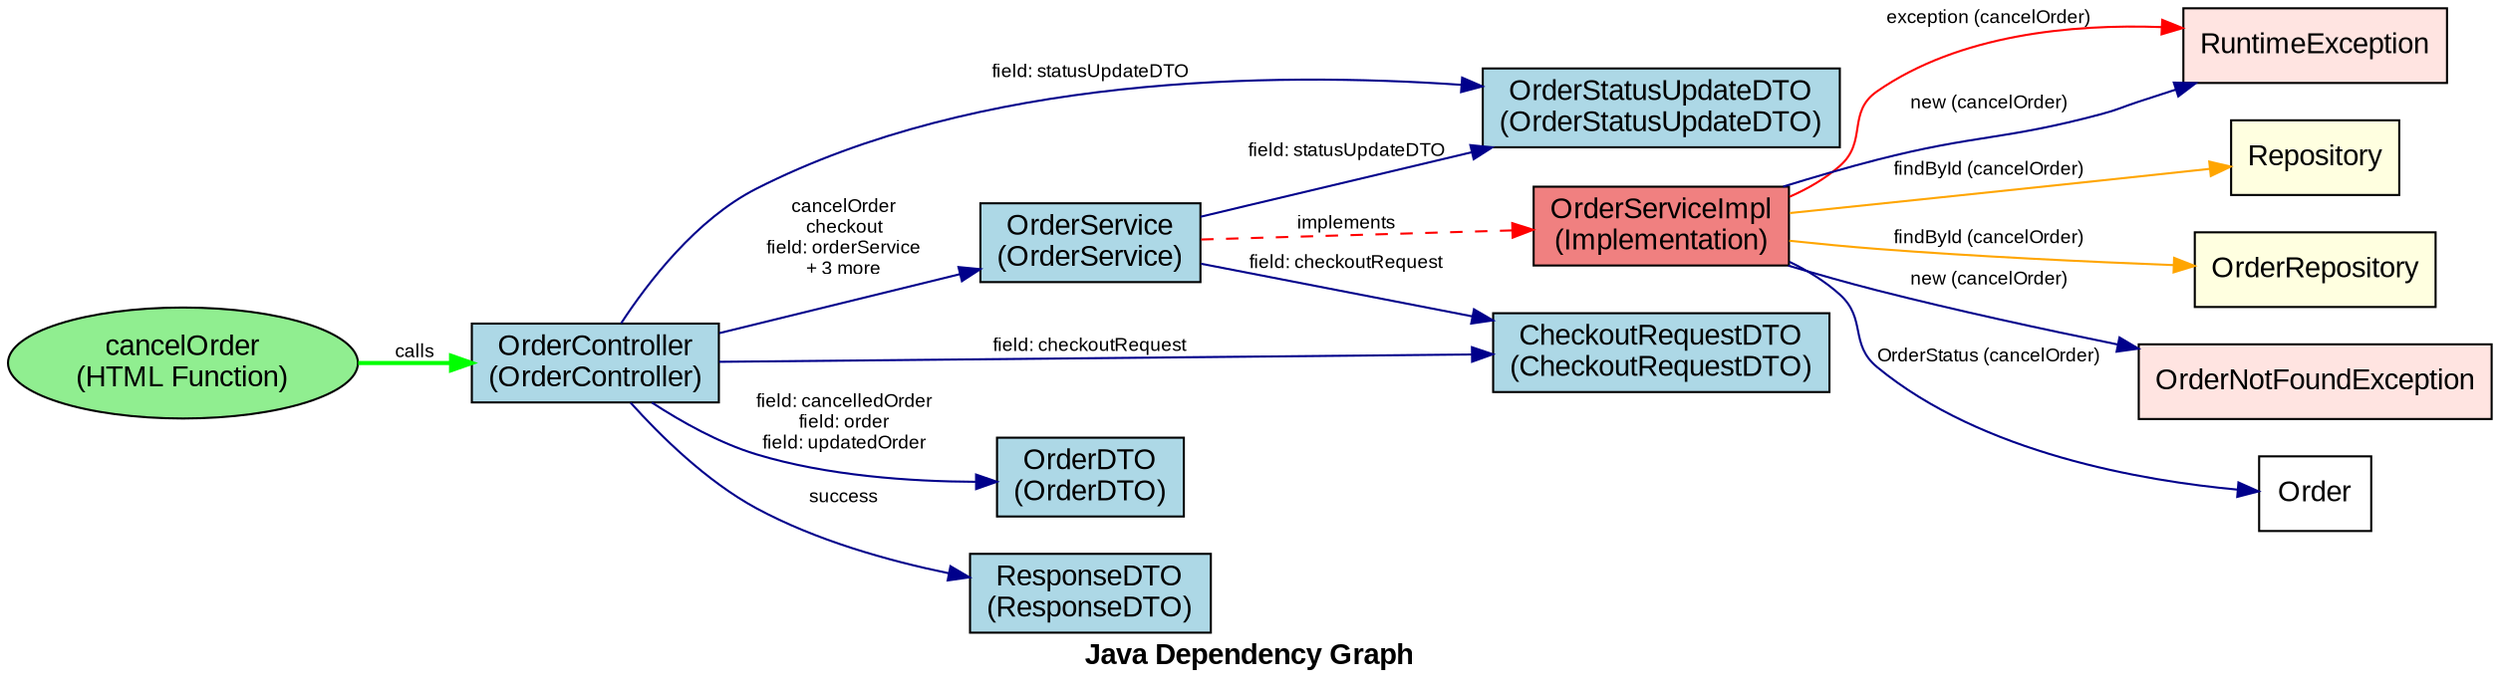 digraph JavaDependencies {
    rankdir=LR;
    node [shape=box, style=filled, fillcolor=lightblue, fontname="Arial"];
    edge [fontname="Arial", fontsize=9, color=darkblue];
    graph [fontname="Arial Bold", fontsize=14, label="Java Dependency Graph"];

    "OrderStatusUpdateDTO" [label="OrderStatusUpdateDTO\n(OrderStatusUpdateDTO)", URL="javascript:showNodeInfo('OrderStatusUpdateDTO')", fillcolor="lightblue"];
    "CheckoutRequestDTO" [label="CheckoutRequestDTO\n(CheckoutRequestDTO)", URL="javascript:showNodeInfo('CheckoutRequestDTO')", fillcolor="lightblue"];
    "OrderController" [label="OrderController\n(OrderController)", URL="javascript:showNodeInfo('OrderController')", fillcolor="lightblue"];
    "OrderDTO" [label="OrderDTO\n(OrderDTO)", URL="javascript:showNodeInfo('OrderDTO')", fillcolor="lightblue"];
    "ResponseDTO" [label="ResponseDTO\n(ResponseDTO)", URL="javascript:showNodeInfo('ResponseDTO')", fillcolor="lightblue"];
    "OrderService" [label="OrderService\n(OrderService)", URL="javascript:showNodeInfo('OrderService')", fillcolor="lightblue"];

    // Dependencies with method calls
    "OrderController" -> "ResponseDTO" [label="success", URL="javascript:showEdgeInfo('OrderController', 'ResponseDTO')"];
    "OrderController" -> "OrderService" [label="cancelOrder\ncheckout\nfield: orderService\n+ 3 more", URL="javascript:showEdgeInfo('OrderController', 'OrderService')"];
    "OrderController" -> "OrderDTO" [label="field: cancelledOrder\nfield: order\nfield: updatedOrder", URL="javascript:showEdgeInfo('OrderController', 'OrderDTO')"];
    "OrderController" -> "CheckoutRequestDTO" [label="field: checkoutRequest", URL="javascript:showEdgeInfo('OrderController', 'CheckoutRequestDTO')"];
    "OrderController" -> "OrderStatusUpdateDTO" [label="field: statusUpdateDTO", URL="javascript:showEdgeInfo('OrderController', 'OrderStatusUpdateDTO')"];
    "OrderService" -> "CheckoutRequestDTO" [label="field: checkoutRequest", URL="javascript:showEdgeInfo('OrderService', 'CheckoutRequestDTO')"];
    "OrderService" -> "OrderStatusUpdateDTO" [label="field: statusUpdateDTO", URL="javascript:showEdgeInfo('OrderService', 'OrderStatusUpdateDTO')"];

    // Service Implementation Nodes
    "OrderServiceImpl" [label="OrderServiceImpl\n(Implementation)", URL="javascript:showNodeInfo('OrderServiceImpl')", fillcolor="lightcoral", shape="box"];
    "OrderService" -> "OrderServiceImpl" [label="implements", URL="javascript:showEdgeInfo('OrderService', 'OrderServiceImpl')", color="red", style="dashed"];

    // cancelOrder method dependencies in OrderServiceImpl
    "RuntimeException" [label="RuntimeException", URL="javascript:showNodeInfo('RuntimeException')", fillcolor="mistyrose", shape="box"];
    "OrderServiceImpl" -> "RuntimeException" [label="exception (cancelOrder)", URL="javascript:showEdgeInfo('OrderServiceImpl', 'RuntimeException')", color="red"];
    "Repository" [label="Repository", URL="javascript:showNodeInfo('Repository')", fillcolor="lightyellow", shape="box"];
    "OrderServiceImpl" -> "Repository" [label="findById (cancelOrder)", URL="javascript:showEdgeInfo('OrderServiceImpl', 'Repository')", color="orange"];
    "OrderRepository" [label="OrderRepository", URL="javascript:showNodeInfo('OrderRepository')", fillcolor="lightyellow", shape="box"];
    "OrderServiceImpl" -> "OrderRepository" [label="findById (cancelOrder)", URL="javascript:showEdgeInfo('OrderServiceImpl', 'OrderRepository')", color="orange"];
    "OrderNotFoundException" [label="OrderNotFoundException", URL="javascript:showNodeInfo('OrderNotFoundException')", fillcolor="mistyrose", shape="box"];
    "OrderServiceImpl" -> "OrderNotFoundException" [label="new (cancelOrder)", URL="javascript:showEdgeInfo('OrderServiceImpl', 'OrderNotFoundException')"];
    "RuntimeException" [label="RuntimeException", URL="javascript:showNodeInfo('RuntimeException')", fillcolor="mistyrose", shape="box"];
    "OrderServiceImpl" -> "RuntimeException" [label="new (cancelOrder)", URL="javascript:showEdgeInfo('OrderServiceImpl', 'RuntimeException')"];
    "Order" [label="Order", URL="javascript:showNodeInfo('Order')", fillcolor="white", shape="box"];
    "OrderServiceImpl" -> "Order" [label="OrderStatus (cancelOrder)", URL="javascript:showEdgeInfo('OrderServiceImpl', 'Order')"];

    // HTML Function Nodes
    "HTML_cancelOrder" [label="cancelOrder\n(HTML Function)", URL="javascript:showNodeInfo('HTML_cancelOrder')", fillcolor="lightgreen", shape="ellipse"];
    "HTML_cancelOrder" -> "OrderController" [label="calls", URL="javascript:showEdgeInfo('HTML_cancelOrder', 'OrderController')", color="green", style="bold"];
}